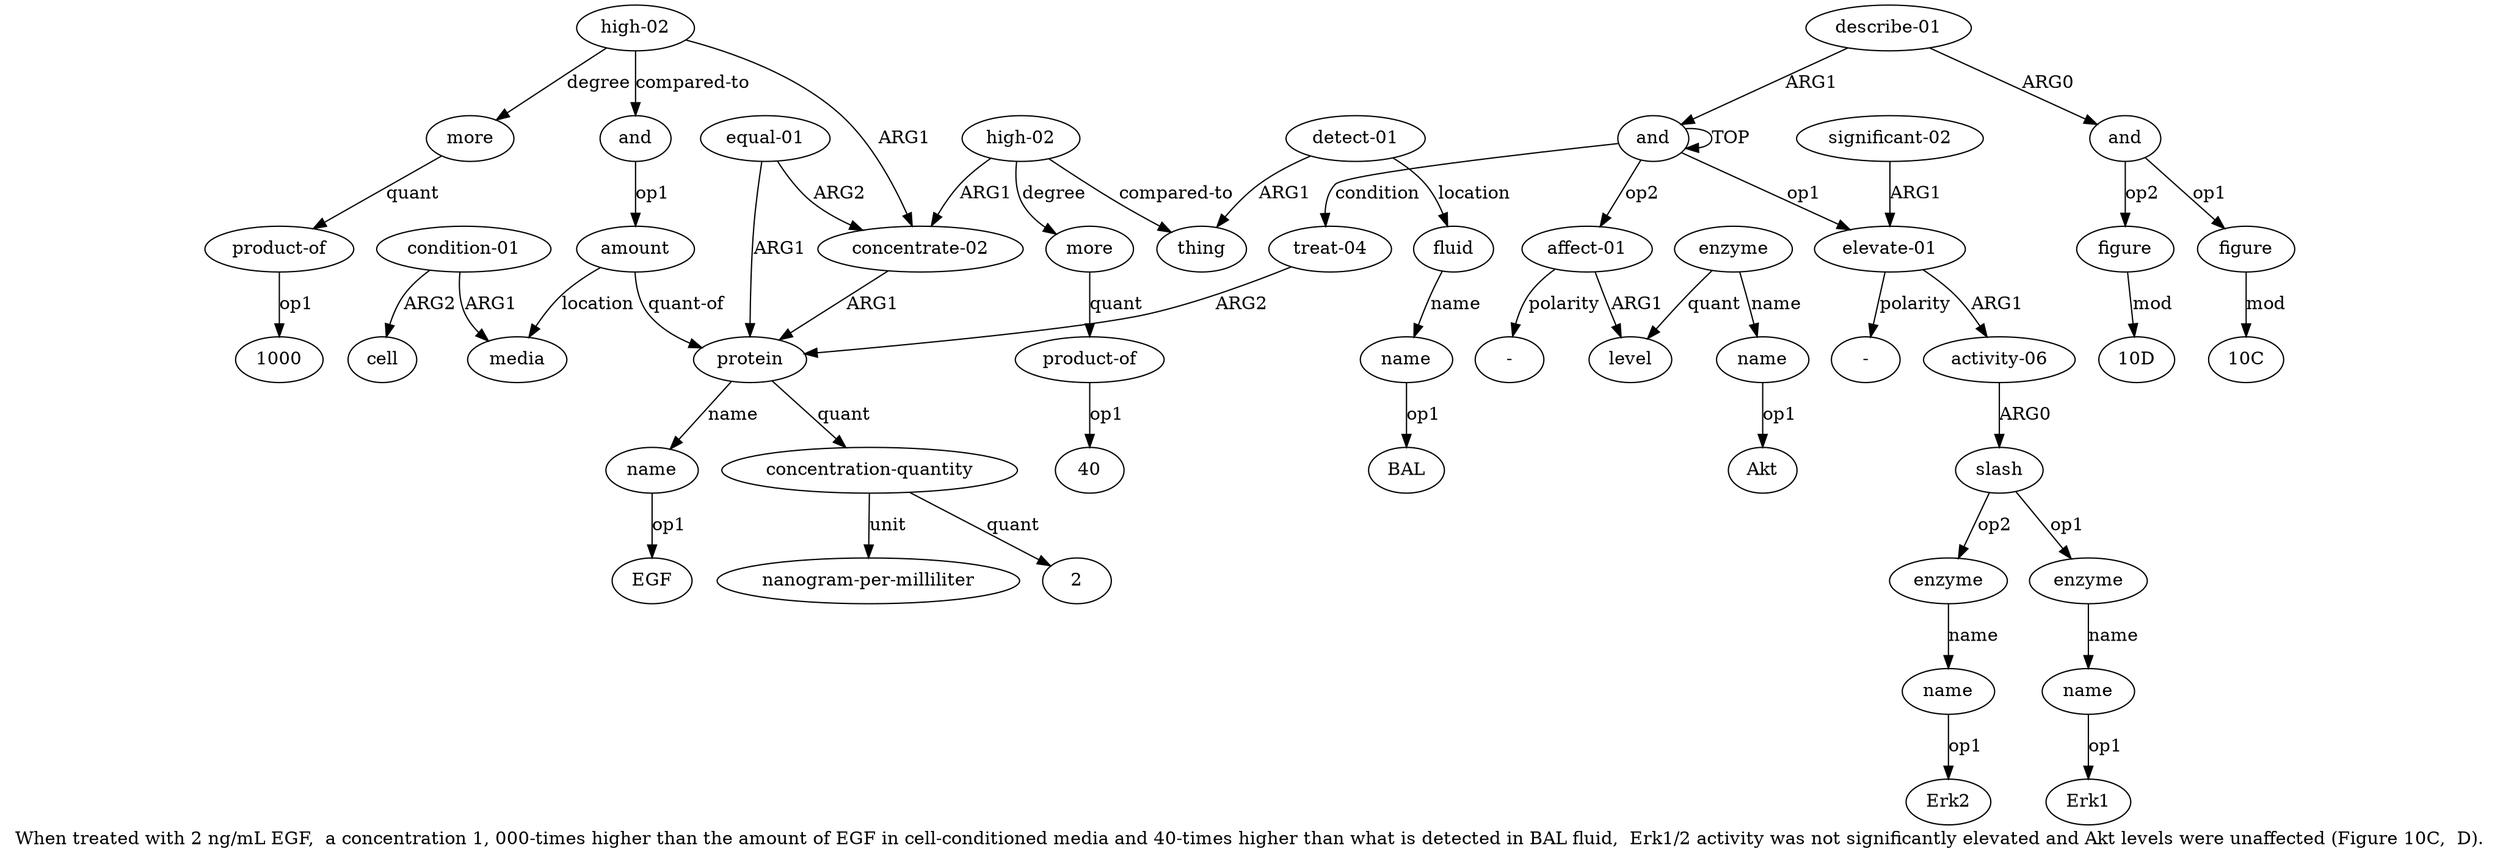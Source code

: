 digraph  {
	graph [label="When treated with 2 ng/mL EGF,  a concentration 1, 000-times higher than the amount of EGF in cell-conditioned media and 40-times \
higher than what is detected in BAL fluid,  Erk1/2 activity was not significantly elevated and Akt levels were unaffected (Figure \
10C,  D)."];
	node [label="\N"];
	a20	 [color=black,
		gold_ind=20,
		gold_label="high-02",
		label="high-02",
		test_ind=20,
		test_label="high-02"];
	a21	 [color=black,
		gold_ind=21,
		gold_label=more,
		label=more,
		test_ind=21,
		test_label=more];
	a20 -> a21 [key=0,
	color=black,
	gold_label=degree,
	label=degree,
	test_label=degree];
a23 [color=black,
	gold_ind=23,
	gold_label=and,
	label=and,
	test_ind=23,
	test_label=and];
a20 -> a23 [key=0,
color=black,
gold_label="compared-to",
label="compared-to",
test_label="compared-to"];
a19 [color=black,
gold_ind=19,
gold_label="concentrate-02",
label="concentrate-02",
test_ind=19,
test_label="concentrate-02"];
a20 -> a19 [key=0,
color=black,
gold_label=ARG1,
label=ARG1,
test_label=ARG1];
a22 [color=black,
gold_ind=22,
gold_label="product-of",
label="product-of",
test_ind=22,
test_label="product-of"];
a21 -> a22 [key=0,
color=black,
gold_label=quant,
label=quant,
test_label=quant];
"a22 1000" [color=black,
gold_ind=-1,
gold_label=1000,
label=1000,
test_ind=-1,
test_label=1000];
a22 -> "a22 1000" [key=0,
color=black,
gold_label=op1,
label=op1,
test_label=op1];
a24 [color=black,
gold_ind=24,
gold_label=amount,
label=amount,
test_ind=24,
test_label=amount];
a23 -> a24 [key=0,
color=black,
gold_label=op1,
label=op1,
test_label=op1];
a25 [color=black,
gold_ind=25,
gold_label=media,
label=media,
test_ind=25,
test_label=media];
a24 -> a25 [key=0,
color=black,
gold_label=location,
label=location,
test_label=location];
a14 [color=black,
gold_ind=14,
gold_label=protein,
label=protein,
test_ind=14,
test_label=protein];
a24 -> a14 [key=0,
color=black,
gold_label="quant-of",
label="quant-of",
test_label="quant-of"];
a26 [color=black,
gold_ind=26,
gold_label="condition-01",
label="condition-01",
test_ind=26,
test_label="condition-01"];
a26 -> a25 [key=0,
color=black,
gold_label=ARG1,
label=ARG1,
test_label=ARG1];
a27 [color=black,
gold_ind=27,
gold_label=cell,
label=cell,
test_ind=27,
test_label=cell];
a26 -> a27 [key=0,
color=black,
gold_label=ARG2,
label=ARG2,
test_label=ARG2];
a28 [color=black,
gold_ind=28,
gold_label="high-02",
label="high-02",
test_ind=28,
test_label="high-02"];
a29 [color=black,
gold_ind=29,
gold_label=more,
label=more,
test_ind=29,
test_label=more];
a28 -> a29 [key=0,
color=black,
gold_label=degree,
label=degree,
test_label=degree];
a31 [color=black,
gold_ind=31,
gold_label=thing,
label=thing,
test_ind=31,
test_label=thing];
a28 -> a31 [key=0,
color=black,
gold_label="compared-to",
label="compared-to",
test_label="compared-to"];
a28 -> a19 [key=0,
color=black,
gold_label=ARG1,
label=ARG1,
test_label=ARG1];
a30 [color=black,
gold_ind=30,
gold_label="product-of",
label="product-of",
test_ind=30,
test_label="product-of"];
a29 -> a30 [key=0,
color=black,
gold_label=quant,
label=quant,
test_label=quant];
"a30 40" [color=black,
gold_ind=-1,
gold_label=40,
label=40,
test_ind=-1,
test_label=40];
a30 -> "a30 40" [key=0,
color=black,
gold_label=op1,
label=op1,
test_label=op1];
"a16 2" [color=black,
gold_ind=-1,
gold_label=2,
label=2,
test_ind=-1,
test_label=2];
"a5 Erk1" [color=black,
gold_ind=-1,
gold_label=Erk1,
label=Erk1,
test_ind=-1,
test_label=Erk1];
a37 [color=black,
gold_ind=37,
gold_label=figure,
label=figure,
test_ind=37,
test_label=figure];
"a37 10C" [color=black,
gold_ind=-1,
gold_label="10C",
label="10C",
test_ind=-1,
test_label="10C"];
a37 -> "a37 10C" [key=0,
color=black,
gold_label=mod,
label=mod,
test_label=mod];
a36 [color=black,
gold_ind=36,
gold_label=and,
label=and,
test_ind=36,
test_label=and];
a36 -> a37 [key=0,
color=black,
gold_label=op1,
label=op1,
test_label=op1];
a38 [color=black,
gold_ind=38,
gold_label=figure,
label=figure,
test_ind=38,
test_label=figure];
a36 -> a38 [key=0,
color=black,
gold_label=op2,
label=op2,
test_label=op2];
a33 [color=black,
gold_ind=33,
gold_label=fluid,
label=fluid,
test_ind=33,
test_label=fluid];
a34 [color=black,
gold_ind=34,
gold_label=name,
label=name,
test_ind=34,
test_label=name];
a33 -> a34 [key=0,
color=black,
gold_label=name,
label=name,
test_label=name];
"a9 -" [color=black,
gold_ind=-1,
gold_label="-",
label="-",
test_ind=-1,
test_label="-"];
a35 [color=black,
gold_ind=35,
gold_label="describe-01",
label="describe-01",
test_ind=35,
test_label="describe-01"];
a35 -> a36 [key=0,
color=black,
gold_label=ARG0,
label=ARG0,
test_label=ARG0];
a0 [color=black,
gold_ind=0,
gold_label=and,
label=and,
test_ind=0,
test_label=and];
a35 -> a0 [key=0,
color=black,
gold_label=ARG1,
label=ARG1,
test_label=ARG1];
"a34 BAL" [color=black,
gold_ind=-1,
gold_label=BAL,
label=BAL,
test_ind=-1,
test_label=BAL];
a34 -> "a34 BAL" [key=0,
color=black,
gold_label=op1,
label=op1,
test_label=op1];
"a38 10D" [color=black,
gold_ind=-1,
gold_label="10D",
label="10D",
test_ind=-1,
test_label="10D"];
"a15 EGF" [color=black,
gold_ind=-1,
gold_label=EGF,
label=EGF,
test_ind=-1,
test_label=EGF];
"a12 Akt" [color=black,
gold_ind=-1,
gold_label=Akt,
label=Akt,
test_ind=-1,
test_label=Akt];
a32 [color=black,
gold_ind=32,
gold_label="detect-01",
label="detect-01",
test_ind=32,
test_label="detect-01"];
a32 -> a31 [key=0,
color=black,
gold_label=ARG1,
label=ARG1,
test_label=ARG1];
a32 -> a33 [key=0,
color=black,
gold_label=location,
label=location,
test_label=location];
a15 [color=black,
gold_ind=15,
gold_label=name,
label=name,
test_ind=15,
test_label=name];
a15 -> "a15 EGF" [key=0,
color=black,
gold_label=op1,
label=op1,
test_label=op1];
a14 -> a15 [key=0,
color=black,
gold_label=name,
label=name,
test_label=name];
a16 [color=black,
gold_ind=16,
gold_label="concentration-quantity",
label="concentration-quantity",
test_ind=16,
test_label="concentration-quantity"];
a14 -> a16 [key=0,
color=black,
gold_label=quant,
label=quant,
test_label=quant];
a17 [color=black,
gold_ind=17,
gold_label="nanogram-per-milliliter",
label="nanogram-per-milliliter",
test_ind=17,
test_label="nanogram-per-milliliter"];
a16 -> "a16 2" [key=0,
color=black,
gold_label=quant,
label=quant,
test_label=quant];
a16 -> a17 [key=0,
color=black,
gold_label=unit,
label=unit,
test_label=unit];
a11 [color=black,
gold_ind=11,
gold_label=enzyme,
label=enzyme,
test_ind=11,
test_label=enzyme];
a10 [color=black,
gold_ind=10,
gold_label=level,
label=level,
test_ind=10,
test_label=level];
a11 -> a10 [key=0,
color=black,
gold_label=quant,
label=quant,
test_label=quant];
a12 [color=black,
gold_ind=12,
gold_label=name,
label=name,
test_ind=12,
test_label=name];
a11 -> a12 [key=0,
color=black,
gold_label=name,
label=name,
test_label=name];
a13 [color=black,
gold_ind=13,
gold_label="treat-04",
label="treat-04",
test_ind=13,
test_label="treat-04"];
a13 -> a14 [key=0,
color=black,
gold_label=ARG2,
label=ARG2,
test_label=ARG2];
a12 -> "a12 Akt" [key=0,
color=black,
gold_label=op1,
label=op1,
test_label=op1];
a38 -> "a38 10D" [key=0,
color=black,
gold_label=mod,
label=mod,
test_label=mod];
a19 -> a14 [key=0,
color=black,
gold_label=ARG1,
label=ARG1,
test_label=ARG1];
a18 [color=black,
gold_ind=18,
gold_label="equal-01",
label="equal-01",
test_ind=18,
test_label="equal-01"];
a18 -> a14 [key=0,
color=black,
gold_label=ARG1,
label=ARG1,
test_label=ARG1];
a18 -> a19 [key=0,
color=black,
gold_label=ARG2,
label=ARG2,
test_label=ARG2];
"a7 Erk2" [color=black,
gold_ind=-1,
gold_label=Erk2,
label=Erk2,
test_ind=-1,
test_label=Erk2];
a1 [color=black,
gold_ind=1,
gold_label="elevate-01",
label="elevate-01",
test_ind=1,
test_label="elevate-01"];
a2 [color=black,
gold_ind=2,
gold_label="activity-06",
label="activity-06",
test_ind=2,
test_label="activity-06"];
a1 -> a2 [key=0,
color=black,
gold_label=ARG1,
label=ARG1,
test_label=ARG1];
"a1 -" [color=black,
gold_ind=-1,
gold_label="-",
label="-",
test_ind=-1,
test_label="-"];
a1 -> "a1 -" [key=0,
color=black,
gold_label=polarity,
label=polarity,
test_label=polarity];
a0 -> a13 [key=0,
color=black,
gold_label=condition,
label=condition,
test_label=condition];
a0 -> a1 [key=0,
color=black,
gold_label=op1,
label=op1,
test_label=op1];
a0 -> a0 [key=0,
color=black,
gold_label=TOP,
label=TOP,
test_label=TOP];
a9 [color=black,
gold_ind=9,
gold_label="affect-01",
label="affect-01",
test_ind=9,
test_label="affect-01"];
a0 -> a9 [key=0,
color=black,
gold_label=op2,
label=op2,
test_label=op2];
a3 [color=black,
gold_ind=3,
gold_label=slash,
label=slash,
test_ind=3,
test_label=slash];
a4 [color=black,
gold_ind=4,
gold_label=enzyme,
label=enzyme,
test_ind=4,
test_label=enzyme];
a3 -> a4 [key=0,
color=black,
gold_label=op1,
label=op1,
test_label=op1];
a6 [color=black,
gold_ind=6,
gold_label=enzyme,
label=enzyme,
test_ind=6,
test_label=enzyme];
a3 -> a6 [key=0,
color=black,
gold_label=op2,
label=op2,
test_label=op2];
a2 -> a3 [key=0,
color=black,
gold_label=ARG0,
label=ARG0,
test_label=ARG0];
a5 [color=black,
gold_ind=5,
gold_label=name,
label=name,
test_ind=5,
test_label=name];
a5 -> "a5 Erk1" [key=0,
color=black,
gold_label=op1,
label=op1,
test_label=op1];
a4 -> a5 [key=0,
color=black,
gold_label=name,
label=name,
test_label=name];
a7 [color=black,
gold_ind=7,
gold_label=name,
label=name,
test_ind=7,
test_label=name];
a7 -> "a7 Erk2" [key=0,
color=black,
gold_label=op1,
label=op1,
test_label=op1];
a6 -> a7 [key=0,
color=black,
gold_label=name,
label=name,
test_label=name];
a9 -> "a9 -" [key=0,
color=black,
gold_label=polarity,
label=polarity,
test_label=polarity];
a9 -> a10 [key=0,
color=black,
gold_label=ARG1,
label=ARG1,
test_label=ARG1];
a8 [color=black,
gold_ind=8,
gold_label="significant-02",
label="significant-02",
test_ind=8,
test_label="significant-02"];
a8 -> a1 [key=0,
color=black,
gold_label=ARG1,
label=ARG1,
test_label=ARG1];
}
